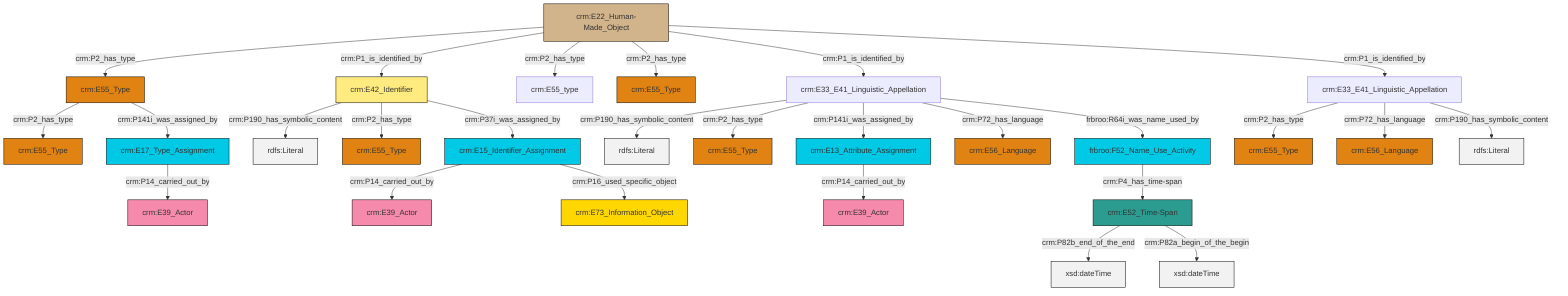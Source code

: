 graph TD
classDef Literal fill:#f2f2f2,stroke:#000000;
classDef CRM_Entity fill:#FFFFFF,stroke:#000000;
classDef Temporal_Entity fill:#00C9E6, stroke:#000000;
classDef Type fill:#E18312, stroke:#000000;
classDef Time-Span fill:#2C9C91, stroke:#000000;
classDef Appellation fill:#FFEB7F, stroke:#000000;
classDef Place fill:#008836, stroke:#000000;
classDef Persistent_Item fill:#B266B2, stroke:#000000;
classDef Conceptual_Object fill:#FFD700, stroke:#000000;
classDef Physical_Thing fill:#D2B48C, stroke:#000000;
classDef Actor fill:#f58aad, stroke:#000000;
classDef PC_Classes fill:#4ce600, stroke:#000000;
classDef Multi fill:#cccccc,stroke:#000000;

0["crm:E22_Human-Made_Object"]:::Physical_Thing -->|crm:P2_has_type| 1["crm:E55_Type"]:::Type
1["crm:E55_Type"]:::Type -->|crm:P2_has_type| 4["crm:E55_Type"]:::Type
7["crm:E33_E41_Linguistic_Appellation"]:::Default -->|crm:P190_has_symbolic_content| 8[rdfs:Literal]:::Literal
0["crm:E22_Human-Made_Object"]:::Physical_Thing -->|crm:P1_is_identified_by| 13["crm:E42_Identifier"]:::Appellation
0["crm:E22_Human-Made_Object"]:::Physical_Thing -->|crm:P2_has_type| 25["crm:E55_type"]:::Default
1["crm:E55_Type"]:::Type -->|crm:P141i_was_assigned_by| 9["crm:E17_Type_Assignment"]:::Temporal_Entity
7["crm:E33_E41_Linguistic_Appellation"]:::Default -->|crm:P2_has_type| 26["crm:E55_Type"]:::Type
13["crm:E42_Identifier"]:::Appellation -->|crm:P190_has_symbolic_content| 29[rdfs:Literal]:::Literal
7["crm:E33_E41_Linguistic_Appellation"]:::Default -->|crm:P141i_was_assigned_by| 15["crm:E13_Attribute_Assignment"]:::Temporal_Entity
23["frbroo:F52_Name_Use_Activity"]:::Temporal_Entity -->|crm:P4_has_time-span| 30["crm:E52_Time-Span"]:::Time-Span
31["crm:E33_E41_Linguistic_Appellation"]:::Default -->|crm:P2_has_type| 18["crm:E55_Type"]:::Type
7["crm:E33_E41_Linguistic_Appellation"]:::Default -->|crm:P72_has_language| 27["crm:E56_Language"]:::Type
30["crm:E52_Time-Span"]:::Time-Span -->|crm:P82b_end_of_the_end| 37[xsd:dateTime]:::Literal
7["crm:E33_E41_Linguistic_Appellation"]:::Default -->|frbroo:R64i_was_name_used_by| 23["frbroo:F52_Name_Use_Activity"]:::Temporal_Entity
15["crm:E13_Attribute_Assignment"]:::Temporal_Entity -->|crm:P14_carried_out_by| 39["crm:E39_Actor"]:::Actor
20["crm:E15_Identifier_Assignment"]:::Temporal_Entity -->|crm:P14_carried_out_by| 42["crm:E39_Actor"]:::Actor
20["crm:E15_Identifier_Assignment"]:::Temporal_Entity -->|crm:P16_used_specific_object| 35["crm:E73_Information_Object"]:::Conceptual_Object
0["crm:E22_Human-Made_Object"]:::Physical_Thing -->|crm:P2_has_type| 43["crm:E55_Type"]:::Type
30["crm:E52_Time-Span"]:::Time-Span -->|crm:P82a_begin_of_the_begin| 46[xsd:dateTime]:::Literal
9["crm:E17_Type_Assignment"]:::Temporal_Entity -->|crm:P14_carried_out_by| 2["crm:E39_Actor"]:::Actor
31["crm:E33_E41_Linguistic_Appellation"]:::Default -->|crm:P72_has_language| 11["crm:E56_Language"]:::Type
0["crm:E22_Human-Made_Object"]:::Physical_Thing -->|crm:P1_is_identified_by| 7["crm:E33_E41_Linguistic_Appellation"]:::Default
13["crm:E42_Identifier"]:::Appellation -->|crm:P2_has_type| 5["crm:E55_Type"]:::Type
31["crm:E33_E41_Linguistic_Appellation"]:::Default -->|crm:P190_has_symbolic_content| 50[rdfs:Literal]:::Literal
13["crm:E42_Identifier"]:::Appellation -->|crm:P37i_was_assigned_by| 20["crm:E15_Identifier_Assignment"]:::Temporal_Entity
0["crm:E22_Human-Made_Object"]:::Physical_Thing -->|crm:P1_is_identified_by| 31["crm:E33_E41_Linguistic_Appellation"]:::Default